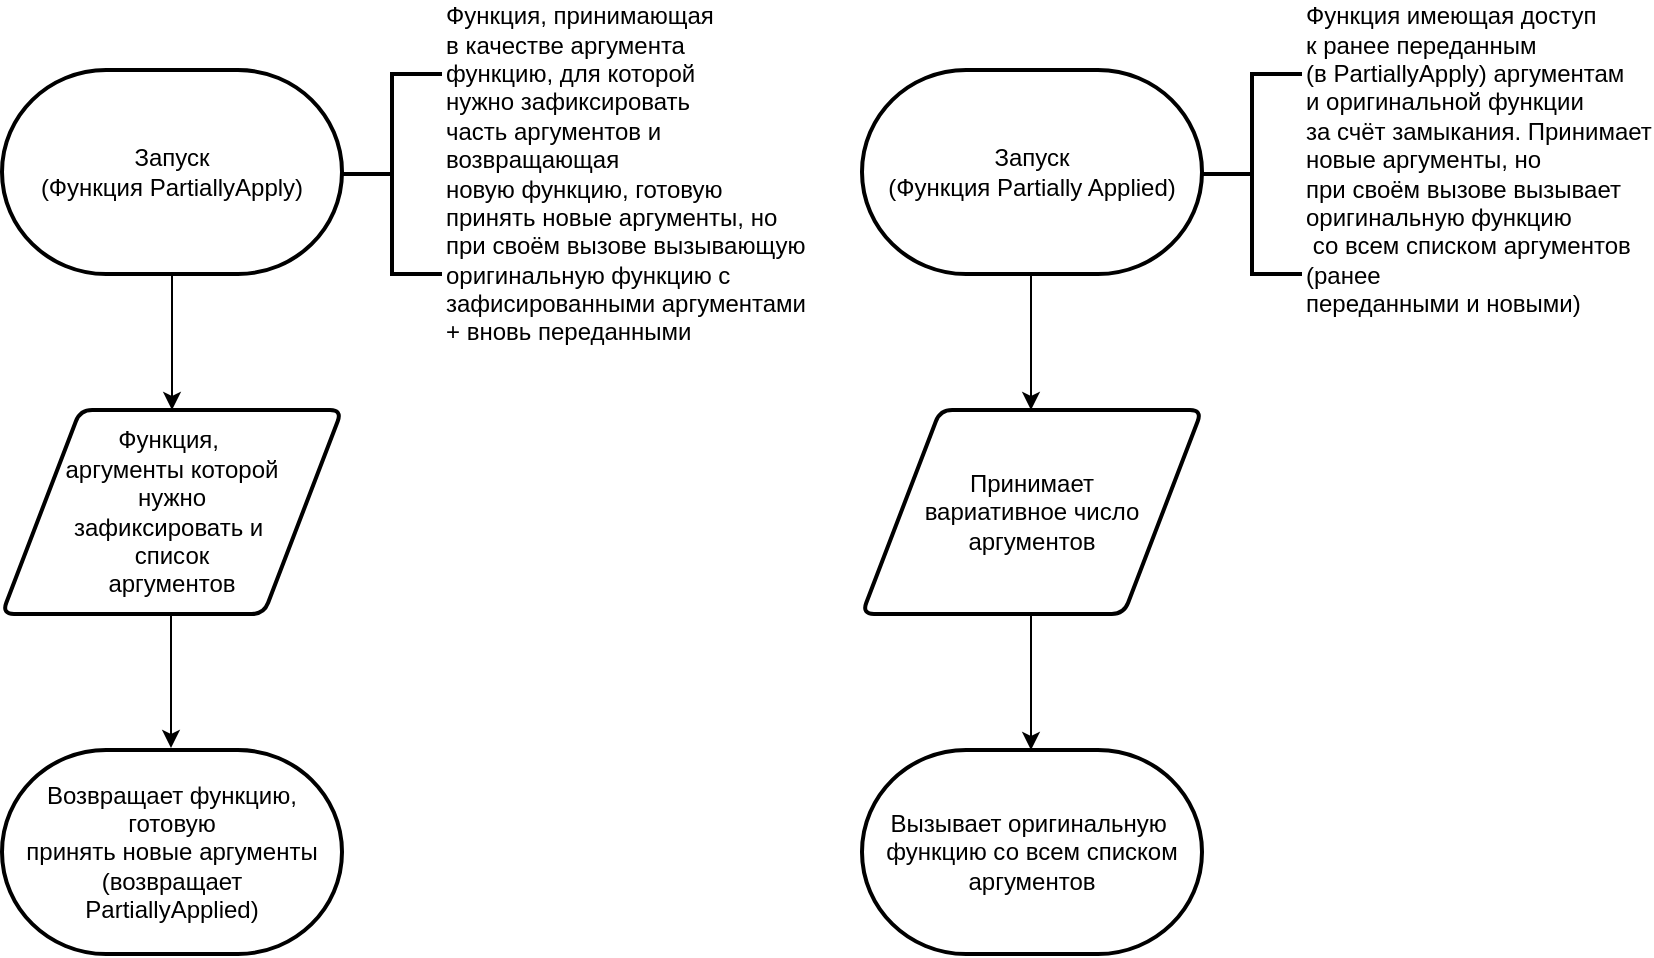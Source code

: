 <mxfile>
    <diagram id="WH9oHksoD1uJccYumJbU" name="Страница 1">
        <mxGraphModel dx="709" dy="1485" grid="1" gridSize="10" guides="1" tooltips="1" connect="1" arrows="1" fold="1" page="1" pageScale="1" pageWidth="850" pageHeight="1100" math="0" shadow="0">
            <root>
                <mxCell id="0"/>
                <mxCell id="1" parent="0"/>
                <mxCell id="3" value="Запуск&lt;br&gt;(Функция PartiallyApply)" style="strokeWidth=2;html=1;shape=mxgraph.flowchart.terminator;whiteSpace=wrap;" parent="1" vertex="1">
                    <mxGeometry x="410" y="20" width="170" height="102" as="geometry"/>
                </mxCell>
                <mxCell id="5" value="Функция,&amp;nbsp;&lt;br&gt;аргументы которой&lt;br&gt;нужно&lt;br&gt;зафиксировать и&amp;nbsp;&lt;br&gt;список&lt;br&gt;аргументов" style="shape=parallelogram;html=1;strokeWidth=2;perimeter=parallelogramPerimeter;whiteSpace=wrap;rounded=1;arcSize=12;size=0.23;" parent="1" vertex="1">
                    <mxGeometry x="410" y="190" width="170" height="102" as="geometry"/>
                </mxCell>
                <mxCell id="6" value="" style="endArrow=classic;html=1;exitX=0.5;exitY=1;exitDx=0;exitDy=0;exitPerimeter=0;entryX=0.5;entryY=0;entryDx=0;entryDy=0;" parent="1" source="3" target="5" edge="1">
                    <mxGeometry width="50" height="50" relative="1" as="geometry">
                        <mxPoint x="400" y="220" as="sourcePoint"/>
                        <mxPoint x="450" y="170" as="targetPoint"/>
                    </mxGeometry>
                </mxCell>
                <mxCell id="7" value="&lt;span style=&quot;text-align: left;&quot;&gt;Возвращает функцию, готовую&lt;/span&gt;&lt;br style=&quot;text-align: left;&quot;&gt;&lt;span style=&quot;text-align: left;&quot;&gt;принять новые аргументы&lt;/span&gt;&lt;br&gt;(возвращает &lt;br&gt;PartiallyApplied)" style="strokeWidth=2;html=1;shape=mxgraph.flowchart.terminator;whiteSpace=wrap;" parent="1" vertex="1">
                    <mxGeometry x="410" y="360" width="170" height="102" as="geometry"/>
                </mxCell>
                <mxCell id="11" value="" style="endArrow=classic;html=1;exitX=0.5;exitY=1;exitDx=0;exitDy=0;exitPerimeter=0;entryX=0.5;entryY=0;entryDx=0;entryDy=0;" parent="1" edge="1">
                    <mxGeometry width="50" height="50" relative="1" as="geometry">
                        <mxPoint x="494.5" y="291" as="sourcePoint"/>
                        <mxPoint x="494.5" y="359" as="targetPoint"/>
                    </mxGeometry>
                </mxCell>
                <mxCell id="17" value="Функция, принимающая&lt;br&gt;в качестве аргумента&lt;br&gt;функцию, для которой&lt;br&gt;нужно зафиксировать&lt;br&gt;часть аргументов и&amp;nbsp;&lt;br&gt;возвращающая&amp;nbsp;&lt;br&gt;новую функцию, готовую&lt;br&gt;принять новые аргументы, но&lt;br&gt;при своём вызове вызывающую&lt;br&gt;оригинальную функцию с&amp;nbsp;&lt;br&gt;зафисированными аргументами&lt;br&gt;+ вновь переданными" style="strokeWidth=2;html=1;shape=mxgraph.flowchart.annotation_2;align=left;labelPosition=right;pointerEvents=1;" parent="1" vertex="1">
                    <mxGeometry x="580" y="22" width="50" height="100" as="geometry"/>
                </mxCell>
                <mxCell id="18" value="Запуск&lt;br&gt;(Функция Partially Applied)" style="strokeWidth=2;html=1;shape=mxgraph.flowchart.terminator;whiteSpace=wrap;" parent="1" vertex="1">
                    <mxGeometry x="840" y="20" width="170" height="102" as="geometry"/>
                </mxCell>
                <mxCell id="19" value="" style="endArrow=classic;html=1;exitX=0.5;exitY=1;exitDx=0;exitDy=0;exitPerimeter=0;entryX=0.5;entryY=0;entryDx=0;entryDy=0;" parent="1" edge="1">
                    <mxGeometry width="50" height="50" relative="1" as="geometry">
                        <mxPoint x="924.5" y="122" as="sourcePoint"/>
                        <mxPoint x="924.5" y="190" as="targetPoint"/>
                    </mxGeometry>
                </mxCell>
                <mxCell id="20" value="Принимает&lt;br&gt;вариативное число&lt;br&gt;аргументов" style="shape=parallelogram;html=1;strokeWidth=2;perimeter=parallelogramPerimeter;whiteSpace=wrap;rounded=1;arcSize=12;size=0.23;" parent="1" vertex="1">
                    <mxGeometry x="840" y="190" width="170" height="102" as="geometry"/>
                </mxCell>
                <mxCell id="21" value="Функция имеющая доступ&lt;br&gt;к ранее переданным &lt;br&gt;(в PartiallyApply) аргументам&lt;br&gt;и оригинальной функции &lt;br&gt;за счёт замыкания. Принимает&lt;br&gt;новые аргументы, но&lt;br&gt;при своём вызове вызывает&lt;br&gt;оригинальную функцию&lt;br&gt;&amp;nbsp;со всем списком аргументов &lt;br&gt;(ранее&amp;nbsp;&lt;br&gt;переданными и новыми)&lt;br&gt;&amp;nbsp;" style="strokeWidth=2;html=1;shape=mxgraph.flowchart.annotation_2;align=left;labelPosition=right;pointerEvents=1;" parent="1" vertex="1">
                    <mxGeometry x="1010" y="22" width="50" height="100" as="geometry"/>
                </mxCell>
                <mxCell id="26" value="" style="endArrow=classic;html=1;exitX=0.5;exitY=1;exitDx=0;exitDy=0;exitPerimeter=0;entryX=0.5;entryY=0;entryDx=0;entryDy=0;" parent="1" edge="1">
                    <mxGeometry width="50" height="50" relative="1" as="geometry">
                        <mxPoint x="924.5" y="292" as="sourcePoint"/>
                        <mxPoint x="924.5" y="360" as="targetPoint"/>
                    </mxGeometry>
                </mxCell>
                <mxCell id="36" value="Вызывает оригинальную&amp;nbsp;&lt;br&gt;функцию со всем списком аргументов" style="strokeWidth=2;html=1;shape=mxgraph.flowchart.terminator;whiteSpace=wrap;" parent="1" vertex="1">
                    <mxGeometry x="840" y="360" width="170" height="102" as="geometry"/>
                </mxCell>
            </root>
        </mxGraphModel>
    </diagram>
</mxfile>